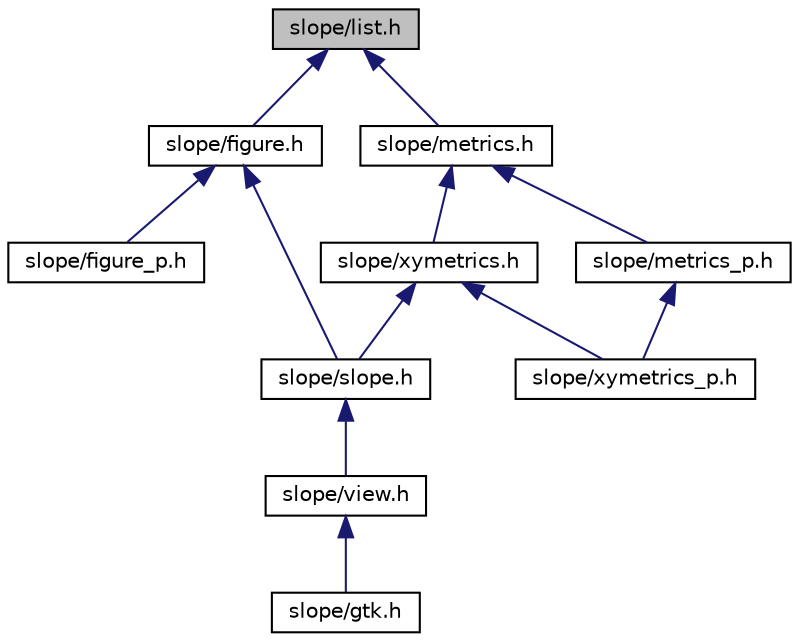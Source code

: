 digraph "slope/list.h"
{
  edge [fontname="Helvetica",fontsize="10",labelfontname="Helvetica",labelfontsize="10"];
  node [fontname="Helvetica",fontsize="10",shape=record];
  Node1 [label="slope/list.h",height=0.2,width=0.4,color="black", fillcolor="grey75", style="filled", fontcolor="black"];
  Node1 -> Node2 [dir="back",color="midnightblue",fontsize="10",style="solid"];
  Node2 [label="slope/figure.h",height=0.2,width=0.4,color="black", fillcolor="white", style="filled",URL="$figure_8h.html"];
  Node2 -> Node3 [dir="back",color="midnightblue",fontsize="10",style="solid"];
  Node3 [label="slope/figure_p.h",height=0.2,width=0.4,color="black", fillcolor="white", style="filled",URL="$figure__p_8h_source.html"];
  Node2 -> Node4 [dir="back",color="midnightblue",fontsize="10",style="solid"];
  Node4 [label="slope/slope.h",height=0.2,width=0.4,color="black", fillcolor="white", style="filled",URL="$slope_8h_source.html"];
  Node4 -> Node5 [dir="back",color="midnightblue",fontsize="10",style="solid"];
  Node5 [label="slope/view.h",height=0.2,width=0.4,color="black", fillcolor="white", style="filled",URL="$view_8h_source.html"];
  Node5 -> Node6 [dir="back",color="midnightblue",fontsize="10",style="solid"];
  Node6 [label="slope/gtk.h",height=0.2,width=0.4,color="black", fillcolor="white", style="filled",URL="$gtk_8h_source.html"];
  Node1 -> Node7 [dir="back",color="midnightblue",fontsize="10",style="solid"];
  Node7 [label="slope/metrics.h",height=0.2,width=0.4,color="black", fillcolor="white", style="filled",URL="$metrics_8h.html"];
  Node7 -> Node8 [dir="back",color="midnightblue",fontsize="10",style="solid"];
  Node8 [label="slope/metrics_p.h",height=0.2,width=0.4,color="black", fillcolor="white", style="filled",URL="$metrics__p_8h_source.html"];
  Node8 -> Node9 [dir="back",color="midnightblue",fontsize="10",style="solid"];
  Node9 [label="slope/xymetrics_p.h",height=0.2,width=0.4,color="black", fillcolor="white", style="filled",URL="$xymetrics__p_8h_source.html"];
  Node7 -> Node10 [dir="back",color="midnightblue",fontsize="10",style="solid"];
  Node10 [label="slope/xymetrics.h",height=0.2,width=0.4,color="black", fillcolor="white", style="filled",URL="$xymetrics_8h_source.html"];
  Node10 -> Node4 [dir="back",color="midnightblue",fontsize="10",style="solid"];
  Node10 -> Node9 [dir="back",color="midnightblue",fontsize="10",style="solid"];
}
